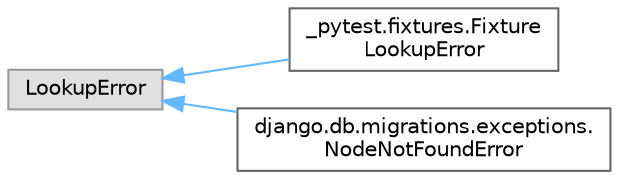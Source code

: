digraph "Graphical Class Hierarchy"
{
 // LATEX_PDF_SIZE
  bgcolor="transparent";
  edge [fontname=Helvetica,fontsize=10,labelfontname=Helvetica,labelfontsize=10];
  node [fontname=Helvetica,fontsize=10,shape=box,height=0.2,width=0.4];
  rankdir="LR";
  Node0 [id="Node000000",label="LookupError",height=0.2,width=0.4,color="grey60", fillcolor="#E0E0E0", style="filled",tooltip=" "];
  Node0 -> Node1 [id="edge1987_Node000000_Node000001",dir="back",color="steelblue1",style="solid",tooltip=" "];
  Node1 [id="Node000001",label="_pytest.fixtures.Fixture\lLookupError",height=0.2,width=0.4,color="grey40", fillcolor="white", style="filled",URL="$class__pytest_1_1fixtures_1_1_fixture_lookup_error.html",tooltip=" "];
  Node0 -> Node2 [id="edge1988_Node000000_Node000002",dir="back",color="steelblue1",style="solid",tooltip=" "];
  Node2 [id="Node000002",label="django.db.migrations.exceptions.\lNodeNotFoundError",height=0.2,width=0.4,color="grey40", fillcolor="white", style="filled",URL="$classdjango_1_1db_1_1migrations_1_1exceptions_1_1_node_not_found_error.html",tooltip=" "];
}
